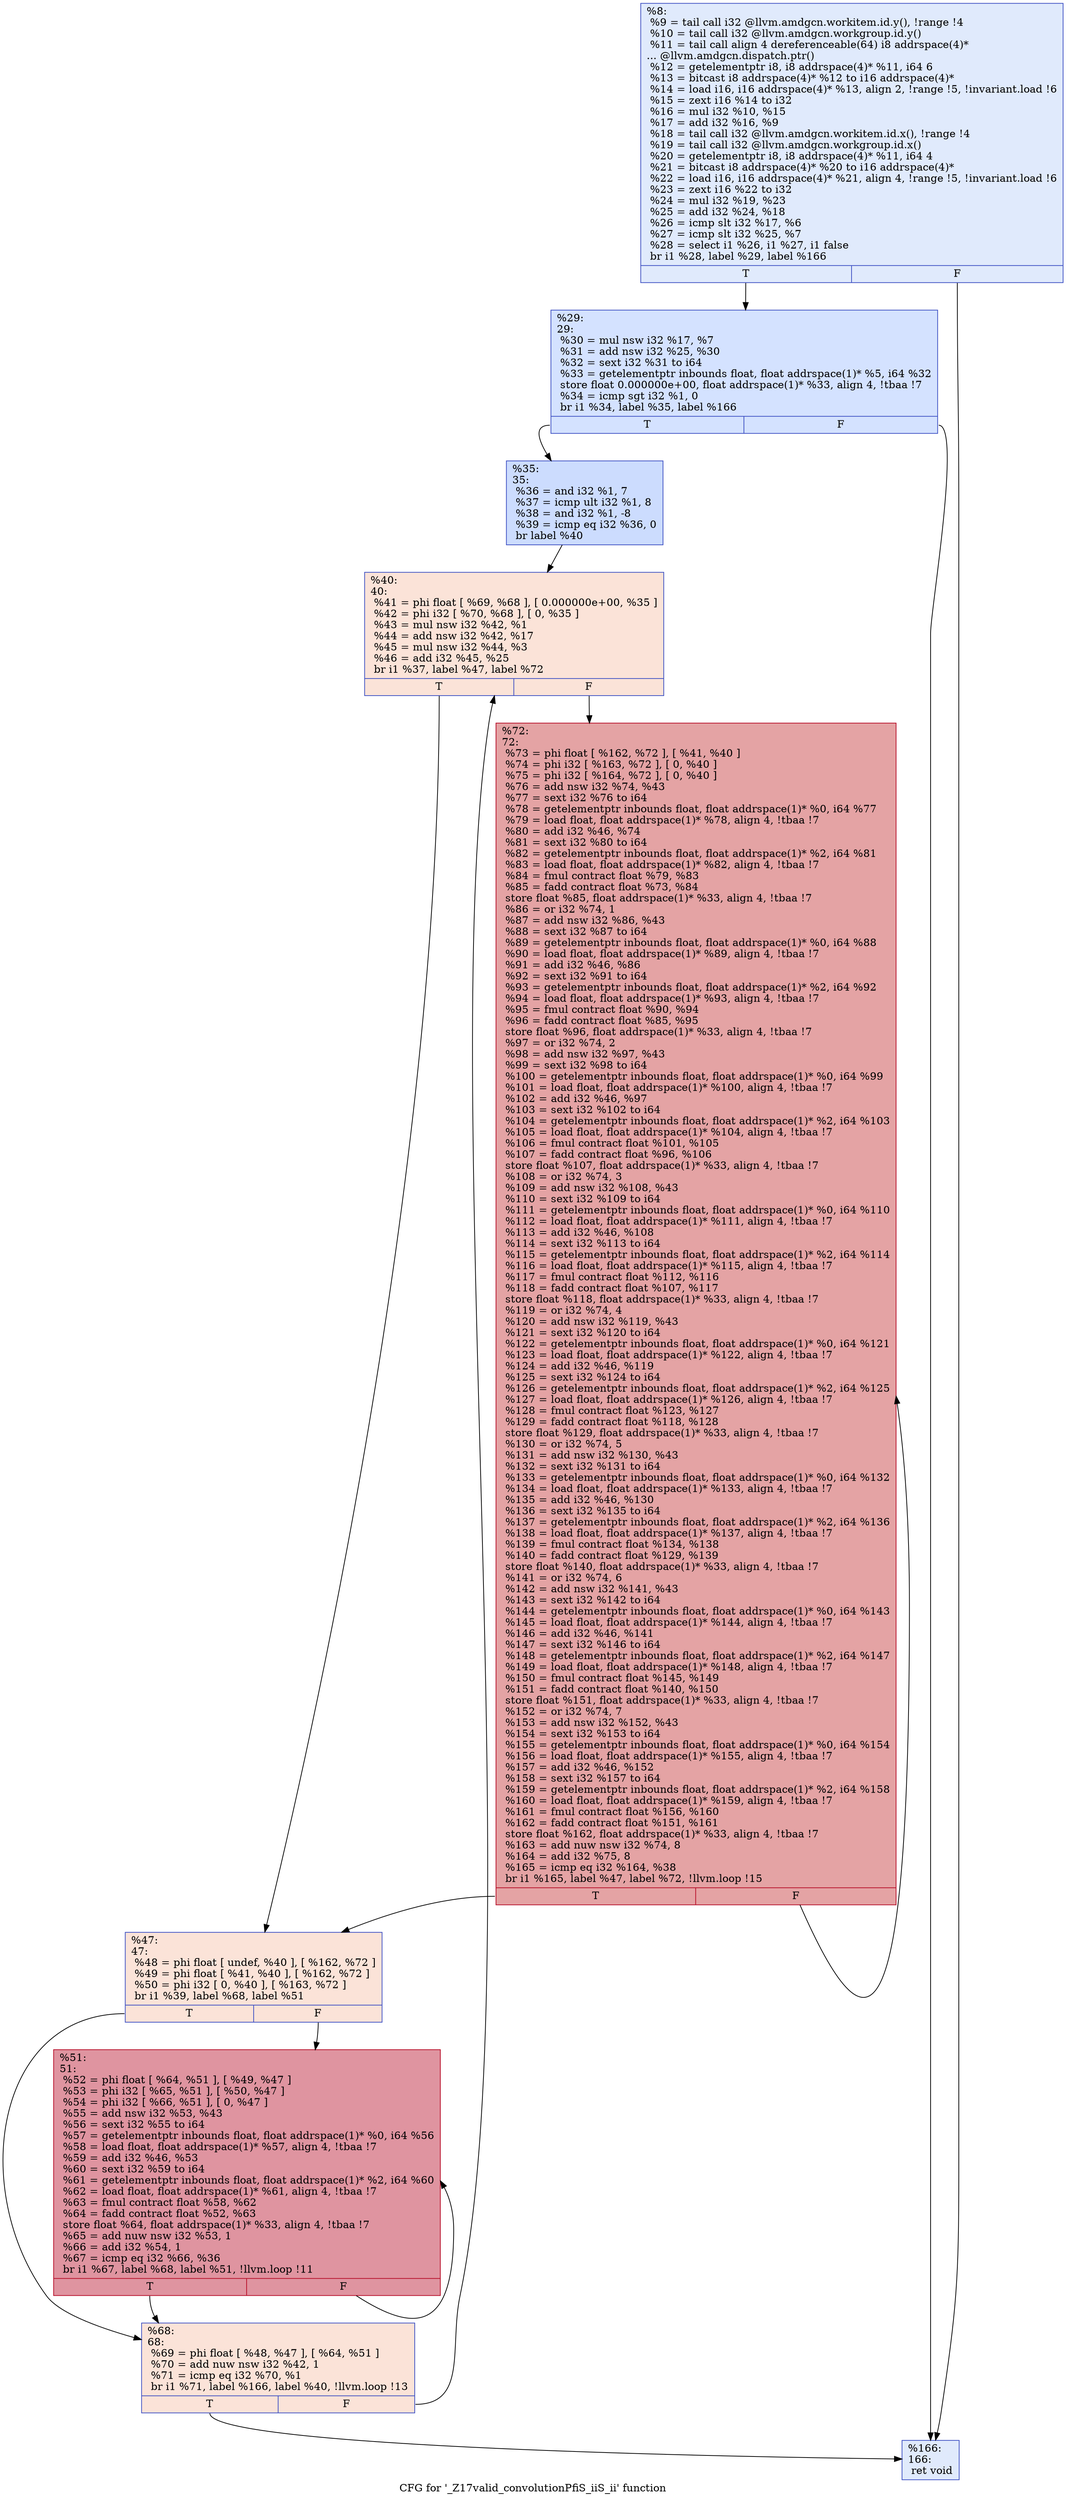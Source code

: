 digraph "CFG for '_Z17valid_convolutionPfiS_iiS_ii' function" {
	label="CFG for '_Z17valid_convolutionPfiS_iiS_ii' function";

	Node0x527edd0 [shape=record,color="#3d50c3ff", style=filled, fillcolor="#b9d0f970",label="{%8:\l  %9 = tail call i32 @llvm.amdgcn.workitem.id.y(), !range !4\l  %10 = tail call i32 @llvm.amdgcn.workgroup.id.y()\l  %11 = tail call align 4 dereferenceable(64) i8 addrspace(4)*\l... @llvm.amdgcn.dispatch.ptr()\l  %12 = getelementptr i8, i8 addrspace(4)* %11, i64 6\l  %13 = bitcast i8 addrspace(4)* %12 to i16 addrspace(4)*\l  %14 = load i16, i16 addrspace(4)* %13, align 2, !range !5, !invariant.load !6\l  %15 = zext i16 %14 to i32\l  %16 = mul i32 %10, %15\l  %17 = add i32 %16, %9\l  %18 = tail call i32 @llvm.amdgcn.workitem.id.x(), !range !4\l  %19 = tail call i32 @llvm.amdgcn.workgroup.id.x()\l  %20 = getelementptr i8, i8 addrspace(4)* %11, i64 4\l  %21 = bitcast i8 addrspace(4)* %20 to i16 addrspace(4)*\l  %22 = load i16, i16 addrspace(4)* %21, align 4, !range !5, !invariant.load !6\l  %23 = zext i16 %22 to i32\l  %24 = mul i32 %19, %23\l  %25 = add i32 %24, %18\l  %26 = icmp slt i32 %17, %6\l  %27 = icmp slt i32 %25, %7\l  %28 = select i1 %26, i1 %27, i1 false\l  br i1 %28, label %29, label %166\l|{<s0>T|<s1>F}}"];
	Node0x527edd0:s0 -> Node0x5282850;
	Node0x527edd0:s1 -> Node0x52828e0;
	Node0x5282850 [shape=record,color="#3d50c3ff", style=filled, fillcolor="#9ebeff70",label="{%29:\l29:                                               \l  %30 = mul nsw i32 %17, %7\l  %31 = add nsw i32 %25, %30\l  %32 = sext i32 %31 to i64\l  %33 = getelementptr inbounds float, float addrspace(1)* %5, i64 %32\l  store float 0.000000e+00, float addrspace(1)* %33, align 4, !tbaa !7\l  %34 = icmp sgt i32 %1, 0\l  br i1 %34, label %35, label %166\l|{<s0>T|<s1>F}}"];
	Node0x5282850:s0 -> Node0x52839f0;
	Node0x5282850:s1 -> Node0x52828e0;
	Node0x52839f0 [shape=record,color="#3d50c3ff", style=filled, fillcolor="#8caffe70",label="{%35:\l35:                                               \l  %36 = and i32 %1, 7\l  %37 = icmp ult i32 %1, 8\l  %38 = and i32 %1, -8\l  %39 = icmp eq i32 %36, 0\l  br label %40\l}"];
	Node0x52839f0 -> Node0x5283e00;
	Node0x5283e00 [shape=record,color="#3d50c3ff", style=filled, fillcolor="#f6bfa670",label="{%40:\l40:                                               \l  %41 = phi float [ %69, %68 ], [ 0.000000e+00, %35 ]\l  %42 = phi i32 [ %70, %68 ], [ 0, %35 ]\l  %43 = mul nsw i32 %42, %1\l  %44 = add nsw i32 %42, %17\l  %45 = mul nsw i32 %44, %3\l  %46 = add i32 %45, %25\l  br i1 %37, label %47, label %72\l|{<s0>T|<s1>F}}"];
	Node0x5283e00:s0 -> Node0x5284390;
	Node0x5283e00:s1 -> Node0x5284420;
	Node0x5284390 [shape=record,color="#3d50c3ff", style=filled, fillcolor="#f6bfa670",label="{%47:\l47:                                               \l  %48 = phi float [ undef, %40 ], [ %162, %72 ]\l  %49 = phi float [ %41, %40 ], [ %162, %72 ]\l  %50 = phi i32 [ 0, %40 ], [ %163, %72 ]\l  br i1 %39, label %68, label %51\l|{<s0>T|<s1>F}}"];
	Node0x5284390:s0 -> Node0x5283ef0;
	Node0x5284390:s1 -> Node0x5284c30;
	Node0x5284c30 [shape=record,color="#b70d28ff", style=filled, fillcolor="#b70d2870",label="{%51:\l51:                                               \l  %52 = phi float [ %64, %51 ], [ %49, %47 ]\l  %53 = phi i32 [ %65, %51 ], [ %50, %47 ]\l  %54 = phi i32 [ %66, %51 ], [ 0, %47 ]\l  %55 = add nsw i32 %53, %43\l  %56 = sext i32 %55 to i64\l  %57 = getelementptr inbounds float, float addrspace(1)* %0, i64 %56\l  %58 = load float, float addrspace(1)* %57, align 4, !tbaa !7\l  %59 = add i32 %46, %53\l  %60 = sext i32 %59 to i64\l  %61 = getelementptr inbounds float, float addrspace(1)* %2, i64 %60\l  %62 = load float, float addrspace(1)* %61, align 4, !tbaa !7\l  %63 = fmul contract float %58, %62\l  %64 = fadd contract float %52, %63\l  store float %64, float addrspace(1)* %33, align 4, !tbaa !7\l  %65 = add nuw nsw i32 %53, 1\l  %66 = add i32 %54, 1\l  %67 = icmp eq i32 %66, %36\l  br i1 %67, label %68, label %51, !llvm.loop !11\l|{<s0>T|<s1>F}}"];
	Node0x5284c30:s0 -> Node0x5283ef0;
	Node0x5284c30:s1 -> Node0x5284c30;
	Node0x5283ef0 [shape=record,color="#3d50c3ff", style=filled, fillcolor="#f6bfa670",label="{%68:\l68:                                               \l  %69 = phi float [ %48, %47 ], [ %64, %51 ]\l  %70 = add nuw nsw i32 %42, 1\l  %71 = icmp eq i32 %70, %1\l  br i1 %71, label %166, label %40, !llvm.loop !13\l|{<s0>T|<s1>F}}"];
	Node0x5283ef0:s0 -> Node0x52828e0;
	Node0x5283ef0:s1 -> Node0x5283e00;
	Node0x5284420 [shape=record,color="#b70d28ff", style=filled, fillcolor="#c32e3170",label="{%72:\l72:                                               \l  %73 = phi float [ %162, %72 ], [ %41, %40 ]\l  %74 = phi i32 [ %163, %72 ], [ 0, %40 ]\l  %75 = phi i32 [ %164, %72 ], [ 0, %40 ]\l  %76 = add nsw i32 %74, %43\l  %77 = sext i32 %76 to i64\l  %78 = getelementptr inbounds float, float addrspace(1)* %0, i64 %77\l  %79 = load float, float addrspace(1)* %78, align 4, !tbaa !7\l  %80 = add i32 %46, %74\l  %81 = sext i32 %80 to i64\l  %82 = getelementptr inbounds float, float addrspace(1)* %2, i64 %81\l  %83 = load float, float addrspace(1)* %82, align 4, !tbaa !7\l  %84 = fmul contract float %79, %83\l  %85 = fadd contract float %73, %84\l  store float %85, float addrspace(1)* %33, align 4, !tbaa !7\l  %86 = or i32 %74, 1\l  %87 = add nsw i32 %86, %43\l  %88 = sext i32 %87 to i64\l  %89 = getelementptr inbounds float, float addrspace(1)* %0, i64 %88\l  %90 = load float, float addrspace(1)* %89, align 4, !tbaa !7\l  %91 = add i32 %46, %86\l  %92 = sext i32 %91 to i64\l  %93 = getelementptr inbounds float, float addrspace(1)* %2, i64 %92\l  %94 = load float, float addrspace(1)* %93, align 4, !tbaa !7\l  %95 = fmul contract float %90, %94\l  %96 = fadd contract float %85, %95\l  store float %96, float addrspace(1)* %33, align 4, !tbaa !7\l  %97 = or i32 %74, 2\l  %98 = add nsw i32 %97, %43\l  %99 = sext i32 %98 to i64\l  %100 = getelementptr inbounds float, float addrspace(1)* %0, i64 %99\l  %101 = load float, float addrspace(1)* %100, align 4, !tbaa !7\l  %102 = add i32 %46, %97\l  %103 = sext i32 %102 to i64\l  %104 = getelementptr inbounds float, float addrspace(1)* %2, i64 %103\l  %105 = load float, float addrspace(1)* %104, align 4, !tbaa !7\l  %106 = fmul contract float %101, %105\l  %107 = fadd contract float %96, %106\l  store float %107, float addrspace(1)* %33, align 4, !tbaa !7\l  %108 = or i32 %74, 3\l  %109 = add nsw i32 %108, %43\l  %110 = sext i32 %109 to i64\l  %111 = getelementptr inbounds float, float addrspace(1)* %0, i64 %110\l  %112 = load float, float addrspace(1)* %111, align 4, !tbaa !7\l  %113 = add i32 %46, %108\l  %114 = sext i32 %113 to i64\l  %115 = getelementptr inbounds float, float addrspace(1)* %2, i64 %114\l  %116 = load float, float addrspace(1)* %115, align 4, !tbaa !7\l  %117 = fmul contract float %112, %116\l  %118 = fadd contract float %107, %117\l  store float %118, float addrspace(1)* %33, align 4, !tbaa !7\l  %119 = or i32 %74, 4\l  %120 = add nsw i32 %119, %43\l  %121 = sext i32 %120 to i64\l  %122 = getelementptr inbounds float, float addrspace(1)* %0, i64 %121\l  %123 = load float, float addrspace(1)* %122, align 4, !tbaa !7\l  %124 = add i32 %46, %119\l  %125 = sext i32 %124 to i64\l  %126 = getelementptr inbounds float, float addrspace(1)* %2, i64 %125\l  %127 = load float, float addrspace(1)* %126, align 4, !tbaa !7\l  %128 = fmul contract float %123, %127\l  %129 = fadd contract float %118, %128\l  store float %129, float addrspace(1)* %33, align 4, !tbaa !7\l  %130 = or i32 %74, 5\l  %131 = add nsw i32 %130, %43\l  %132 = sext i32 %131 to i64\l  %133 = getelementptr inbounds float, float addrspace(1)* %0, i64 %132\l  %134 = load float, float addrspace(1)* %133, align 4, !tbaa !7\l  %135 = add i32 %46, %130\l  %136 = sext i32 %135 to i64\l  %137 = getelementptr inbounds float, float addrspace(1)* %2, i64 %136\l  %138 = load float, float addrspace(1)* %137, align 4, !tbaa !7\l  %139 = fmul contract float %134, %138\l  %140 = fadd contract float %129, %139\l  store float %140, float addrspace(1)* %33, align 4, !tbaa !7\l  %141 = or i32 %74, 6\l  %142 = add nsw i32 %141, %43\l  %143 = sext i32 %142 to i64\l  %144 = getelementptr inbounds float, float addrspace(1)* %0, i64 %143\l  %145 = load float, float addrspace(1)* %144, align 4, !tbaa !7\l  %146 = add i32 %46, %141\l  %147 = sext i32 %146 to i64\l  %148 = getelementptr inbounds float, float addrspace(1)* %2, i64 %147\l  %149 = load float, float addrspace(1)* %148, align 4, !tbaa !7\l  %150 = fmul contract float %145, %149\l  %151 = fadd contract float %140, %150\l  store float %151, float addrspace(1)* %33, align 4, !tbaa !7\l  %152 = or i32 %74, 7\l  %153 = add nsw i32 %152, %43\l  %154 = sext i32 %153 to i64\l  %155 = getelementptr inbounds float, float addrspace(1)* %0, i64 %154\l  %156 = load float, float addrspace(1)* %155, align 4, !tbaa !7\l  %157 = add i32 %46, %152\l  %158 = sext i32 %157 to i64\l  %159 = getelementptr inbounds float, float addrspace(1)* %2, i64 %158\l  %160 = load float, float addrspace(1)* %159, align 4, !tbaa !7\l  %161 = fmul contract float %156, %160\l  %162 = fadd contract float %151, %161\l  store float %162, float addrspace(1)* %33, align 4, !tbaa !7\l  %163 = add nuw nsw i32 %74, 8\l  %164 = add i32 %75, 8\l  %165 = icmp eq i32 %164, %38\l  br i1 %165, label %47, label %72, !llvm.loop !15\l|{<s0>T|<s1>F}}"];
	Node0x5284420:s0 -> Node0x5284390;
	Node0x5284420:s1 -> Node0x5284420;
	Node0x52828e0 [shape=record,color="#3d50c3ff", style=filled, fillcolor="#b9d0f970",label="{%166:\l166:                                              \l  ret void\l}"];
}
